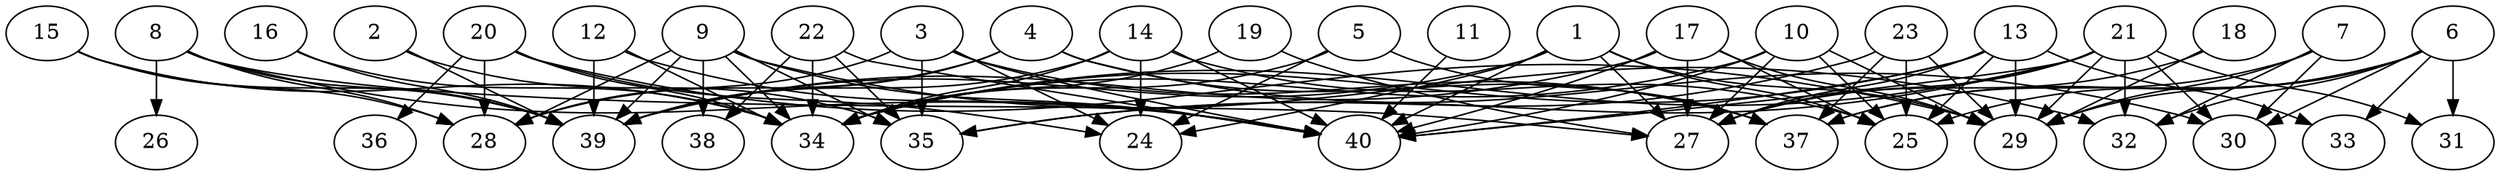 // DAG automatically generated by daggen at Thu Oct  3 14:06:49 2019
// ./daggen --dot -n 40 --ccr 0.4 --fat 0.9 --regular 0.7 --density 0.5 --mindata 5242880 --maxdata 52428800 
digraph G {
  1 [size="54417920", alpha="0.15", expect_size="21767168"] 
  1 -> 24 [size ="21767168"]
  1 -> 25 [size ="21767168"]
  1 -> 27 [size ="21767168"]
  1 -> 29 [size ="21767168"]
  1 -> 39 [size ="21767168"]
  1 -> 40 [size ="21767168"]
  2 [size="44369920", alpha="0.05", expect_size="17747968"] 
  2 -> 35 [size ="17747968"]
  2 -> 39 [size ="17747968"]
  3 [size="69447680", alpha="0.06", expect_size="27779072"] 
  3 -> 24 [size ="27779072"]
  3 -> 28 [size ="27779072"]
  3 -> 35 [size ="27779072"]
  3 -> 37 [size ="27779072"]
  3 -> 40 [size ="27779072"]
  4 [size="81879040", alpha="0.08", expect_size="32751616"] 
  4 -> 28 [size ="32751616"]
  4 -> 30 [size ="32751616"]
  4 -> 37 [size ="32751616"]
  4 -> 39 [size ="32751616"]
  5 [size="34462720", alpha="0.13", expect_size="13785088"] 
  5 -> 24 [size ="13785088"]
  5 -> 34 [size ="13785088"]
  5 -> 37 [size ="13785088"]
  6 [size="75983360", alpha="0.12", expect_size="30393344"] 
  6 -> 25 [size ="30393344"]
  6 -> 29 [size ="30393344"]
  6 -> 30 [size ="30393344"]
  6 -> 31 [size ="30393344"]
  6 -> 32 [size ="30393344"]
  6 -> 33 [size ="30393344"]
  6 -> 37 [size ="30393344"]
  7 [size="82232320", alpha="0.08", expect_size="32892928"] 
  7 -> 29 [size ="32892928"]
  7 -> 30 [size ="32892928"]
  7 -> 32 [size ="32892928"]
  7 -> 37 [size ="32892928"]
  8 [size="38581760", alpha="0.16", expect_size="15432704"] 
  8 -> 26 [size ="15432704"]
  8 -> 27 [size ="15432704"]
  8 -> 28 [size ="15432704"]
  8 -> 39 [size ="15432704"]
  8 -> 40 [size ="15432704"]
  9 [size="26465280", alpha="0.03", expect_size="10586112"] 
  9 -> 28 [size ="10586112"]
  9 -> 32 [size ="10586112"]
  9 -> 34 [size ="10586112"]
  9 -> 35 [size ="10586112"]
  9 -> 38 [size ="10586112"]
  9 -> 39 [size ="10586112"]
  9 -> 40 [size ="10586112"]
  10 [size="110950400", alpha="0.09", expect_size="44380160"] 
  10 -> 25 [size ="44380160"]
  10 -> 27 [size ="44380160"]
  10 -> 29 [size ="44380160"]
  10 -> 34 [size ="44380160"]
  10 -> 40 [size ="44380160"]
  11 [size="63132160", alpha="0.03", expect_size="25252864"] 
  11 -> 40 [size ="25252864"]
  12 [size="34045440", alpha="0.14", expect_size="13618176"] 
  12 -> 34 [size ="13618176"]
  12 -> 39 [size ="13618176"]
  12 -> 40 [size ="13618176"]
  13 [size="64704000", alpha="0.09", expect_size="25881600"] 
  13 -> 25 [size ="25881600"]
  13 -> 27 [size ="25881600"]
  13 -> 29 [size ="25881600"]
  13 -> 33 [size ="25881600"]
  13 -> 34 [size ="25881600"]
  13 -> 40 [size ="25881600"]
  14 [size="98478080", alpha="0.03", expect_size="39391232"] 
  14 -> 24 [size ="39391232"]
  14 -> 25 [size ="39391232"]
  14 -> 34 [size ="39391232"]
  14 -> 39 [size ="39391232"]
  14 -> 40 [size ="39391232"]
  15 [size="28410880", alpha="0.15", expect_size="11364352"] 
  15 -> 28 [size ="11364352"]
  15 -> 34 [size ="11364352"]
  15 -> 39 [size ="11364352"]
  16 [size="106780160", alpha="0.03", expect_size="42712064"] 
  16 -> 34 [size ="42712064"]
  16 -> 39 [size ="42712064"]
  17 [size="58572800", alpha="0.04", expect_size="23429120"] 
  17 -> 25 [size ="23429120"]
  17 -> 27 [size ="23429120"]
  17 -> 29 [size ="23429120"]
  17 -> 39 [size ="23429120"]
  17 -> 40 [size ="23429120"]
  18 [size="107166720", alpha="0.20", expect_size="42866688"] 
  18 -> 27 [size ="42866688"]
  18 -> 29 [size ="42866688"]
  19 [size="81766400", alpha="0.04", expect_size="32706560"] 
  19 -> 27 [size ="32706560"]
  19 -> 34 [size ="32706560"]
  20 [size="98869760", alpha="0.06", expect_size="39547904"] 
  20 -> 24 [size ="39547904"]
  20 -> 28 [size ="39547904"]
  20 -> 29 [size ="39547904"]
  20 -> 34 [size ="39547904"]
  20 -> 36 [size ="39547904"]
  21 [size="33318400", alpha="0.14", expect_size="13327360"] 
  21 -> 27 [size ="13327360"]
  21 -> 29 [size ="13327360"]
  21 -> 30 [size ="13327360"]
  21 -> 31 [size ="13327360"]
  21 -> 32 [size ="13327360"]
  21 -> 34 [size ="13327360"]
  21 -> 35 [size ="13327360"]
  21 -> 40 [size ="13327360"]
  22 [size="51317760", alpha="0.08", expect_size="20527104"] 
  22 -> 34 [size ="20527104"]
  22 -> 35 [size ="20527104"]
  22 -> 38 [size ="20527104"]
  22 -> 40 [size ="20527104"]
  23 [size="13557760", alpha="0.11", expect_size="5423104"] 
  23 -> 25 [size ="5423104"]
  23 -> 29 [size ="5423104"]
  23 -> 35 [size ="5423104"]
  23 -> 37 [size ="5423104"]
  24 [size="65018880", alpha="0.06", expect_size="26007552"] 
  25 [size="83717120", alpha="0.04", expect_size="33486848"] 
  26 [size="54481920", alpha="0.14", expect_size="21792768"] 
  27 [size="74741760", alpha="0.14", expect_size="29896704"] 
  28 [size="97751040", alpha="0.20", expect_size="39100416"] 
  29 [size="97451520", alpha="0.07", expect_size="38980608"] 
  30 [size="122849280", alpha="0.11", expect_size="49139712"] 
  31 [size="38407680", alpha="0.04", expect_size="15363072"] 
  32 [size="121369600", alpha="0.20", expect_size="48547840"] 
  33 [size="49103360", alpha="0.05", expect_size="19641344"] 
  34 [size="113884160", alpha="0.04", expect_size="45553664"] 
  35 [size="30589440", alpha="0.06", expect_size="12235776"] 
  36 [size="56501760", alpha="0.04", expect_size="22600704"] 
  37 [size="18575360", alpha="0.09", expect_size="7430144"] 
  38 [size="103895040", alpha="0.11", expect_size="41558016"] 
  39 [size="102010880", alpha="0.04", expect_size="40804352"] 
  40 [size="26283520", alpha="0.11", expect_size="10513408"] 
}
